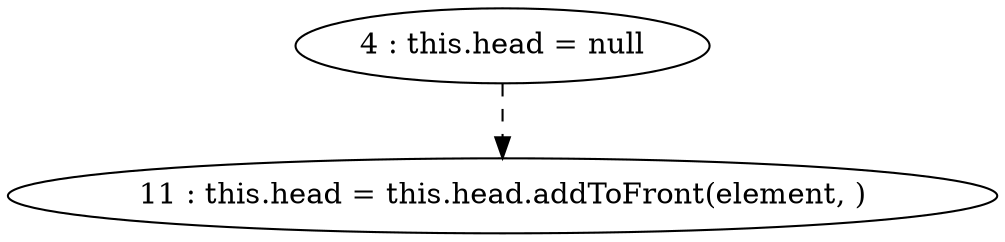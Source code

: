 digraph G {
"4 : this.head = null"
"4 : this.head = null" -> "11 : this.head = this.head.addToFront(element, )" [style=dashed]
"11 : this.head = this.head.addToFront(element, )"
}